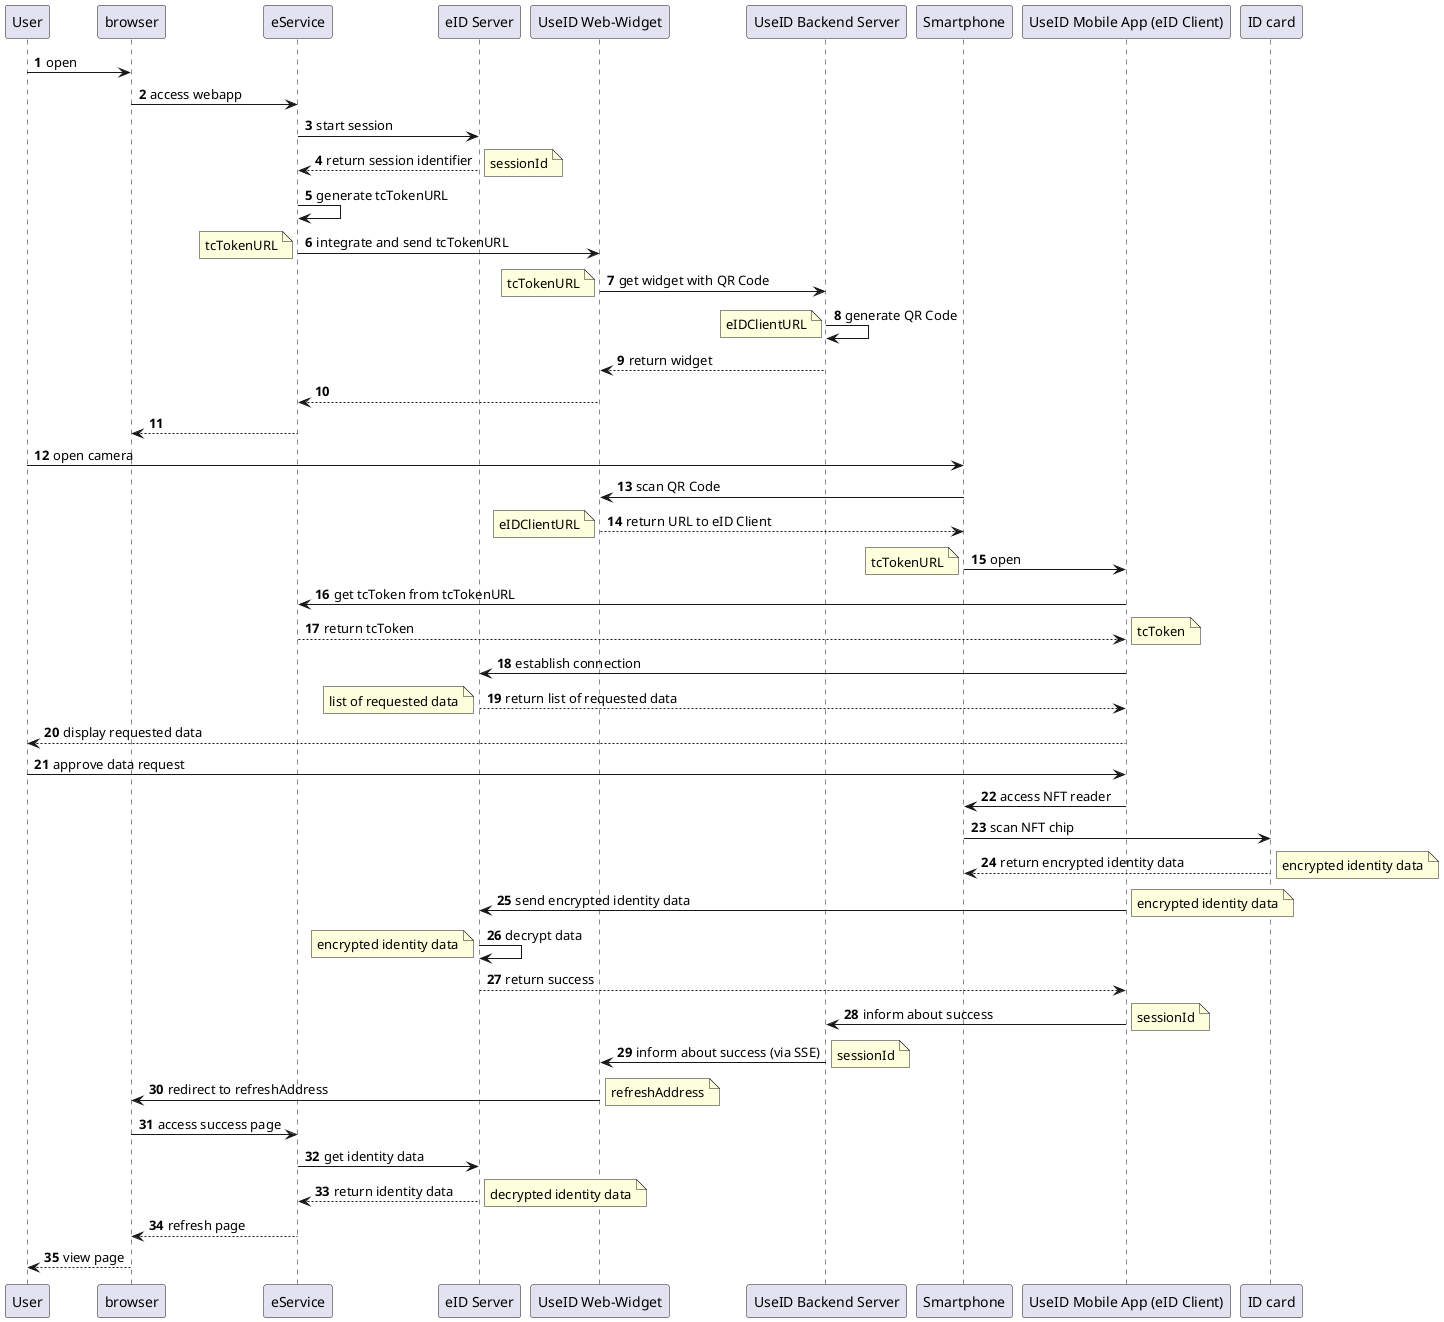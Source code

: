 @startuml
'https://plantuml.com/sequence-diagram

autonumber

user as "User" ->browser: open
browser as "Browser" -> eService: access webapp
eService -> server as "eID Server": start session
eService <-- server: return session identifier
note right: sessionId
eService -> eService: generate tcTokenURL
eService -> widget as "UseID Web-Widget": integrate and send tcTokenURL
note left: tcTokenURL
widget -> backend as "UseID Backend Server": get widget with QR Code
note left: tcTokenURL
backend -> backend: generate QR Code
note left: eIDClientURL
widget <-- backend: return widget
eService <-- widget:
browser <-- eService:
user -> smartphone as "Smartphone": open camera
smartphone -> widget: scan QR Code
smartphone <-- widget: return URL to eID Client
note left: eIDClientURL
smartphone -> app as "UseID Mobile App (eID Client)": open
note left: tcTokenURL
app -> eService: get tcToken from tcTokenURL
app <-- eService: return tcToken
note right: tcToken
app -> server: establish connection
app <-- server: return list of requested data
note left: list of requested data
user <-- app: display requested data
user -> app: approve data request
app -> smartphone: access NFT reader
smartphone -> id as "ID card": scan NFT chip
smartphone <-- id: return encrypted identity data
note right: encrypted identity data
app -> server: send encrypted identity data
note right: encrypted identity data
server -> server: decrypt data
note left: encrypted identity data
app <-- server: return success
app -> backend: inform about success
note right: sessionId
backend -> widget: inform about success (via SSE)
note right: sessionId
widget -> browser: redirect to refreshAddress
note right: refreshAddress
browser -> eService: access success page
eService -> server: get identity data
eService <-- server: return identity data
note right: decrypted identity data
eService --> browser: refresh page
browser --> user: view page

@enduml